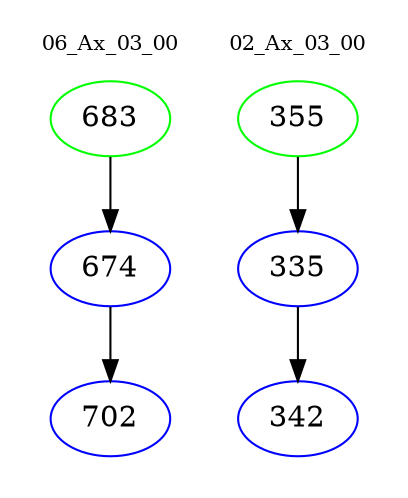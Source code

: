 digraph{
subgraph cluster_0 {
color = white
label = "06_Ax_03_00";
fontsize=10;
T0_683 [label="683", color="green"]
T0_683 -> T0_674 [color="black"]
T0_674 [label="674", color="blue"]
T0_674 -> T0_702 [color="black"]
T0_702 [label="702", color="blue"]
}
subgraph cluster_1 {
color = white
label = "02_Ax_03_00";
fontsize=10;
T1_355 [label="355", color="green"]
T1_355 -> T1_335 [color="black"]
T1_335 [label="335", color="blue"]
T1_335 -> T1_342 [color="black"]
T1_342 [label="342", color="blue"]
}
}
